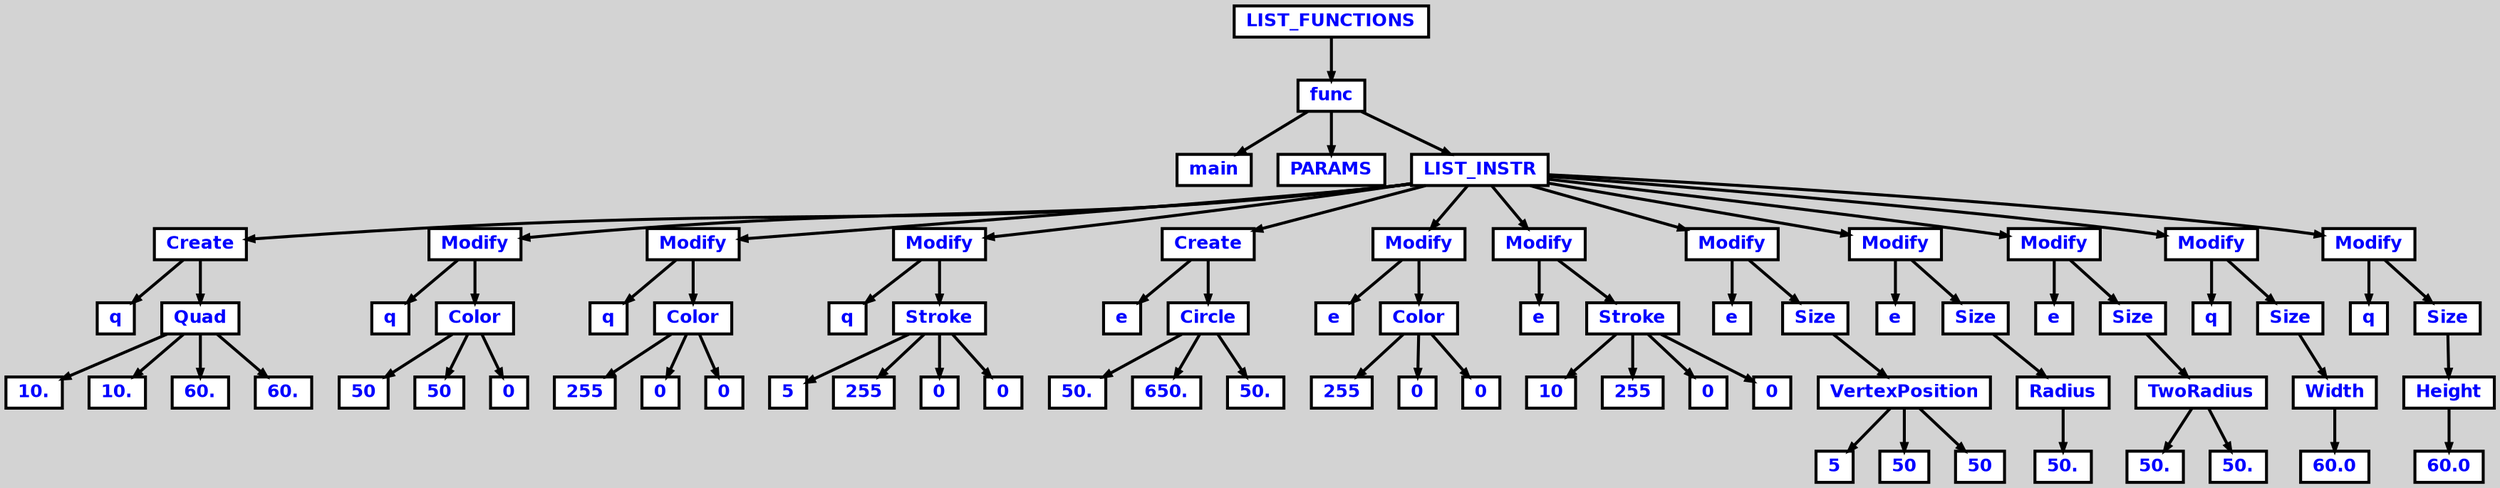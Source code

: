 digraph {

	ordering=out;
	ranksep=.4;
	bgcolor="lightgrey"; node [shape=box, fixedsize=false, fontsize=12, fontname="Helvetica-bold", fontcolor="blue"
		width=.25, height=.25, color="black", fillcolor="white", style="filled, solid, bold"];
	edge [arrowsize=.5, color="black", style="bold"]

  n0 [label="LIST_FUNCTIONS"];
  n1 [label="func"];
  n1 [label="func"];
  n2 [label="main"];
  n3 [label="PARAMS"];
  n4 [label="LIST_INSTR"];
  n4 [label="LIST_INSTR"];
  n5 [label="Create"];
  n5 [label="Create"];
  n6 [label="q"];
  n7 [label="Quad"];
  n7 [label="Quad"];
  n8 [label="10."];
  n9 [label="10."];
  n10 [label="60."];
  n11 [label="60."];
  n12 [label="Modify"];
  n12 [label="Modify"];
  n13 [label="q"];
  n14 [label="Color"];
  n14 [label="Color"];
  n15 [label="50"];
  n16 [label="50"];
  n17 [label="0"];
  n18 [label="Modify"];
  n18 [label="Modify"];
  n19 [label="q"];
  n20 [label="Color"];
  n20 [label="Color"];
  n21 [label="255"];
  n22 [label="0"];
  n23 [label="0"];
  n24 [label="Modify"];
  n24 [label="Modify"];
  n25 [label="q"];
  n26 [label="Stroke"];
  n26 [label="Stroke"];
  n27 [label="5"];
  n28 [label="255"];
  n29 [label="0"];
  n30 [label="0"];
  n31 [label="Create"];
  n31 [label="Create"];
  n32 [label="e"];
  n33 [label="Circle"];
  n33 [label="Circle"];
  n34 [label="50."];
  n35 [label="650."];
  n36 [label="50."];
  n37 [label="Modify"];
  n37 [label="Modify"];
  n38 [label="e"];
  n39 [label="Color"];
  n39 [label="Color"];
  n40 [label="255"];
  n41 [label="0"];
  n42 [label="0"];
  n43 [label="Modify"];
  n43 [label="Modify"];
  n44 [label="e"];
  n45 [label="Stroke"];
  n45 [label="Stroke"];
  n46 [label="10"];
  n47 [label="255"];
  n48 [label="0"];
  n49 [label="0"];
  n50 [label="Modify"];
  n50 [label="Modify"];
  n51 [label="e"];
  n52 [label="Size"];
  n52 [label="Size"];
  n53 [label="VertexPosition"];
  n53 [label="VertexPosition"];
  n54 [label="5"];
  n55 [label="50"];
  n56 [label="50"];
  n57 [label="Modify"];
  n57 [label="Modify"];
  n58 [label="e"];
  n59 [label="Size"];
  n59 [label="Size"];
  n60 [label="Radius"];
  n60 [label="Radius"];
  n61 [label="50."];
  n62 [label="Modify"];
  n62 [label="Modify"];
  n63 [label="e"];
  n64 [label="Size"];
  n64 [label="Size"];
  n65 [label="TwoRadius"];
  n65 [label="TwoRadius"];
  n66 [label="50."];
  n67 [label="50."];
  n68 [label="Modify"];
  n68 [label="Modify"];
  n69 [label="q"];
  n70 [label="Size"];
  n70 [label="Size"];
  n71 [label="Width"];
  n71 [label="Width"];
  n72 [label="60.0"];
  n73 [label="Modify"];
  n73 [label="Modify"];
  n74 [label="q"];
  n75 [label="Size"];
  n75 [label="Size"];
  n76 [label="Height"];
  n76 [label="Height"];
  n77 [label="60.0"];

  n0 -> n1 // "LIST_FUNCTIONS" -> "func"
  n1 -> n2 // "func" -> "main"
  n1 -> n3 // "func" -> "PARAMS"
  n1 -> n4 // "func" -> "LIST_INSTR"
  n4 -> n5 // "LIST_INSTR" -> "Create"
  n5 -> n6 // "Create" -> "q"
  n5 -> n7 // "Create" -> "Quad"
  n7 -> n8 // "Quad" -> "10."
  n7 -> n9 // "Quad" -> "10."
  n7 -> n10 // "Quad" -> "60."
  n7 -> n11 // "Quad" -> "60."
  n4 -> n12 // "LIST_INSTR" -> "Modify"
  n12 -> n13 // "Modify" -> "q"
  n12 -> n14 // "Modify" -> "Color"
  n14 -> n15 // "Color" -> "50"
  n14 -> n16 // "Color" -> "50"
  n14 -> n17 // "Color" -> "0"
  n4 -> n18 // "LIST_INSTR" -> "Modify"
  n18 -> n19 // "Modify" -> "q"
  n18 -> n20 // "Modify" -> "Color"
  n20 -> n21 // "Color" -> "255"
  n20 -> n22 // "Color" -> "0"
  n20 -> n23 // "Color" -> "0"
  n4 -> n24 // "LIST_INSTR" -> "Modify"
  n24 -> n25 // "Modify" -> "q"
  n24 -> n26 // "Modify" -> "Stroke"
  n26 -> n27 // "Stroke" -> "5"
  n26 -> n28 // "Stroke" -> "255"
  n26 -> n29 // "Stroke" -> "0"
  n26 -> n30 // "Stroke" -> "0"
  n4 -> n31 // "LIST_INSTR" -> "Create"
  n31 -> n32 // "Create" -> "e"
  n31 -> n33 // "Create" -> "Circle"
  n33 -> n34 // "Circle" -> "50."
  n33 -> n35 // "Circle" -> "650."
  n33 -> n36 // "Circle" -> "50."
  n4 -> n37 // "LIST_INSTR" -> "Modify"
  n37 -> n38 // "Modify" -> "e"
  n37 -> n39 // "Modify" -> "Color"
  n39 -> n40 // "Color" -> "255"
  n39 -> n41 // "Color" -> "0"
  n39 -> n42 // "Color" -> "0"
  n4 -> n43 // "LIST_INSTR" -> "Modify"
  n43 -> n44 // "Modify" -> "e"
  n43 -> n45 // "Modify" -> "Stroke"
  n45 -> n46 // "Stroke" -> "10"
  n45 -> n47 // "Stroke" -> "255"
  n45 -> n48 // "Stroke" -> "0"
  n45 -> n49 // "Stroke" -> "0"
  n4 -> n50 // "LIST_INSTR" -> "Modify"
  n50 -> n51 // "Modify" -> "e"
  n50 -> n52 // "Modify" -> "Size"
  n52 -> n53 // "Size" -> "VertexPosition"
  n53 -> n54 // "VertexPosition" -> "5"
  n53 -> n55 // "VertexPosition" -> "50"
  n53 -> n56 // "VertexPosition" -> "50"
  n4 -> n57 // "LIST_INSTR" -> "Modify"
  n57 -> n58 // "Modify" -> "e"
  n57 -> n59 // "Modify" -> "Size"
  n59 -> n60 // "Size" -> "Radius"
  n60 -> n61 // "Radius" -> "50."
  n4 -> n62 // "LIST_INSTR" -> "Modify"
  n62 -> n63 // "Modify" -> "e"
  n62 -> n64 // "Modify" -> "Size"
  n64 -> n65 // "Size" -> "TwoRadius"
  n65 -> n66 // "TwoRadius" -> "50."
  n65 -> n67 // "TwoRadius" -> "50."
  n4 -> n68 // "LIST_INSTR" -> "Modify"
  n68 -> n69 // "Modify" -> "q"
  n68 -> n70 // "Modify" -> "Size"
  n70 -> n71 // "Size" -> "Width"
  n71 -> n72 // "Width" -> "60.0"
  n4 -> n73 // "LIST_INSTR" -> "Modify"
  n73 -> n74 // "Modify" -> "q"
  n73 -> n75 // "Modify" -> "Size"
  n75 -> n76 // "Size" -> "Height"
  n76 -> n77 // "Height" -> "60.0"

}

